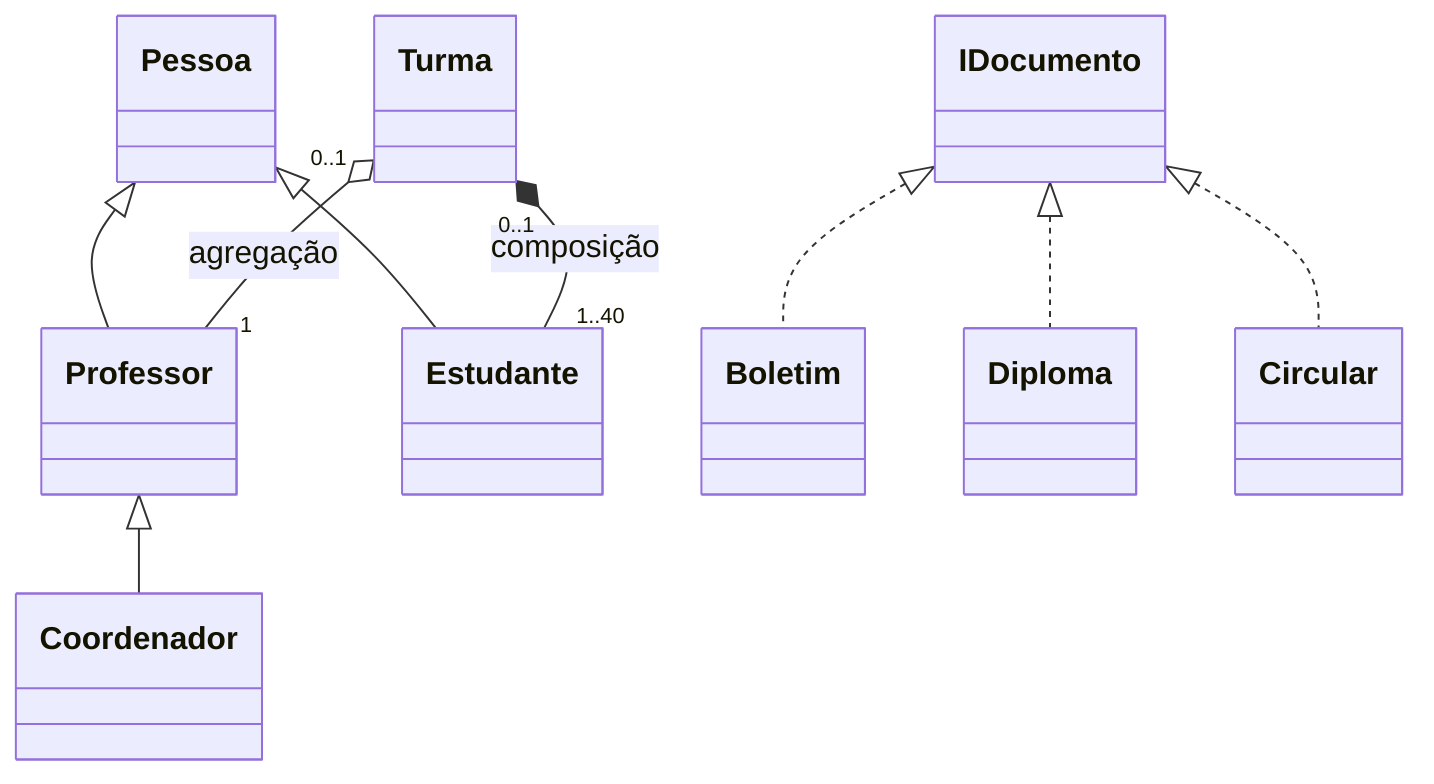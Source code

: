 classDiagram

Pessoa <|-- Professor
Pessoa <|-- Estudante
Professor <|-- Coordenador
Turma "0..1" o-- "1" Professor : agregação
Turma "0..1" *-- "1..40" Estudante : composição

%% Comentário: Uma turma é considerada viável se tiver pelo menos 20 estudantes matriculados.
  %% Essa lógica será implementada no método verificarViabilidade() da classe Turma.

%% Documentos do Estudante
IDocumento <|.. Boletim
IDocumento <|.. Diploma

%% Documentos Institucionais
IDocumento <|.. Circular